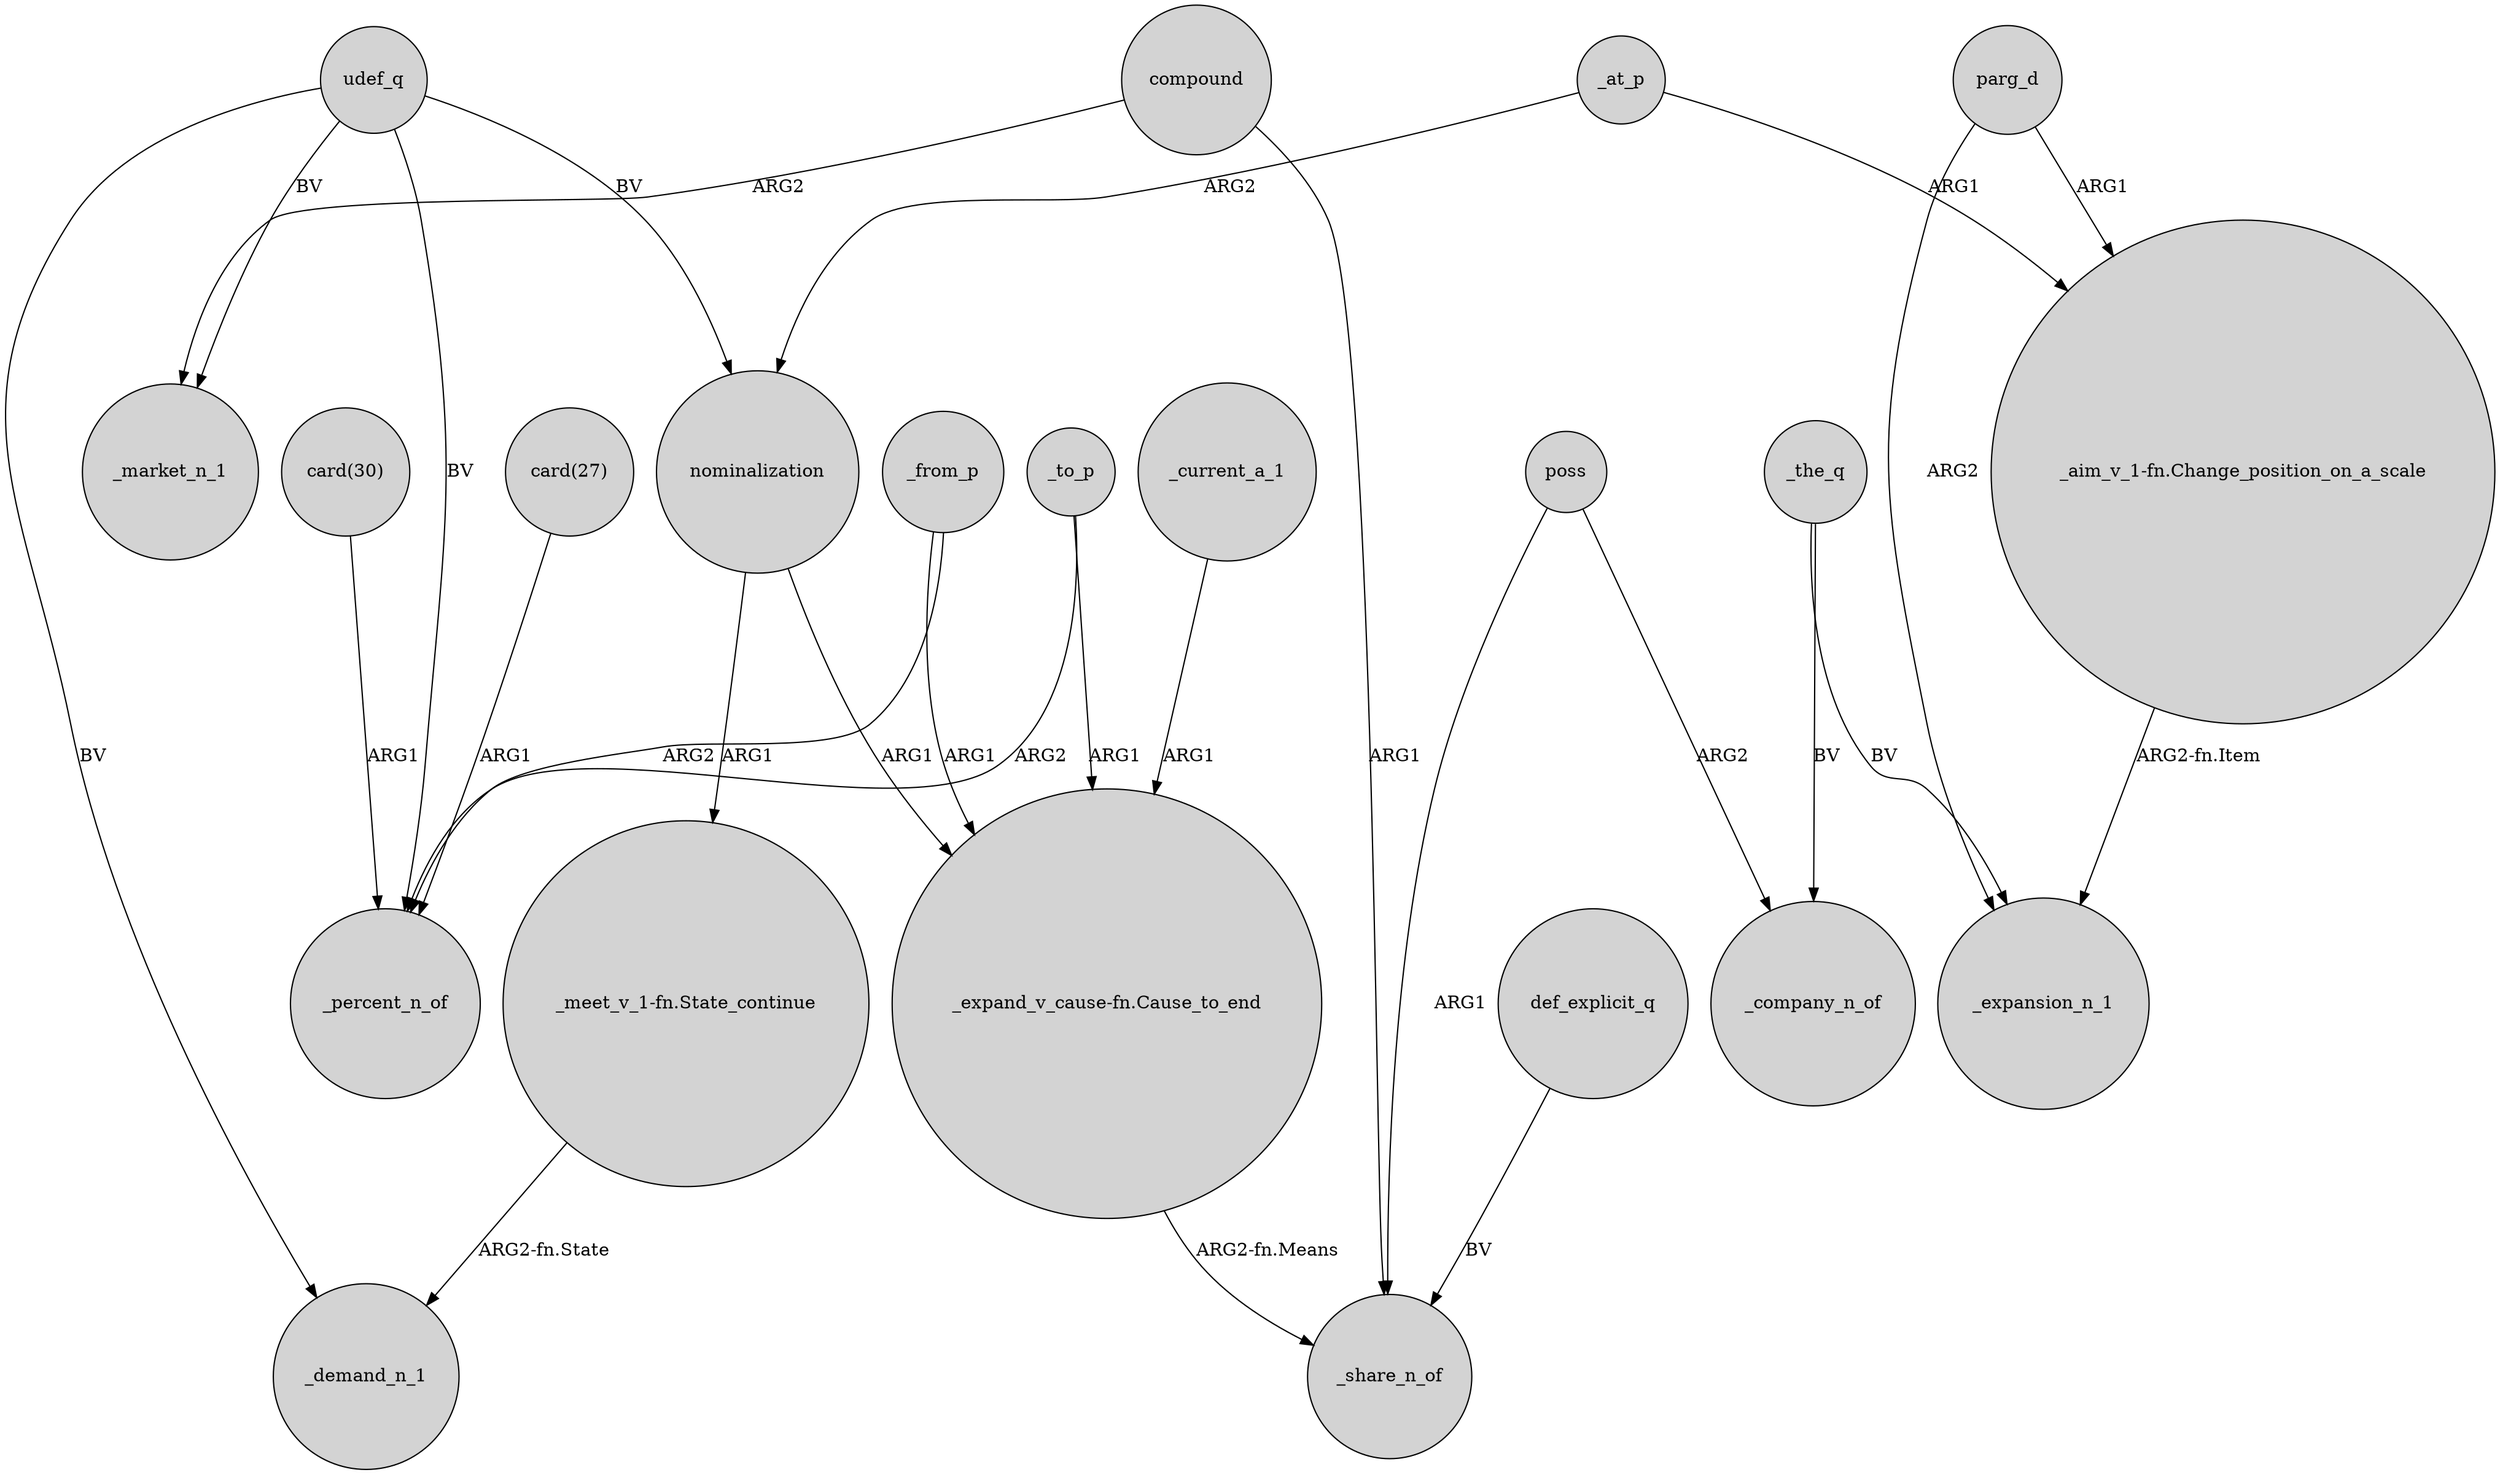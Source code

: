 digraph {
	node [shape=circle style=filled]
	"_meet_v_1-fn.State_continue" -> _demand_n_1 [label="ARG2-fn.State"]
	udef_q -> _market_n_1 [label=BV]
	_at_p -> nominalization [label=ARG2]
	compound -> _market_n_1 [label=ARG2]
	compound -> _share_n_of [label=ARG1]
	udef_q -> nominalization [label=BV]
	_at_p -> "_aim_v_1-fn.Change_position_on_a_scale" [label=ARG1]
	def_explicit_q -> _share_n_of [label=BV]
	_current_a_1 -> "_expand_v_cause-fn.Cause_to_end" [label=ARG1]
	_to_p -> "_expand_v_cause-fn.Cause_to_end" [label=ARG1]
	_to_p -> _percent_n_of [label=ARG2]
	"card(27)" -> _percent_n_of [label=ARG1]
	"_aim_v_1-fn.Change_position_on_a_scale" -> _expansion_n_1 [label="ARG2-fn.Item"]
	_the_q -> _expansion_n_1 [label=BV]
	poss -> _company_n_of [label=ARG2]
	udef_q -> _percent_n_of [label=BV]
	poss -> _share_n_of [label=ARG1]
	"card(30)" -> _percent_n_of [label=ARG1]
	udef_q -> _demand_n_1 [label=BV]
	"_expand_v_cause-fn.Cause_to_end" -> _share_n_of [label="ARG2-fn.Means"]
	_from_p -> _percent_n_of [label=ARG2]
	_from_p -> "_expand_v_cause-fn.Cause_to_end" [label=ARG1]
	nominalization -> "_expand_v_cause-fn.Cause_to_end" [label=ARG1]
	parg_d -> _expansion_n_1 [label=ARG2]
	nominalization -> "_meet_v_1-fn.State_continue" [label=ARG1]
	_the_q -> _company_n_of [label=BV]
	parg_d -> "_aim_v_1-fn.Change_position_on_a_scale" [label=ARG1]
}
